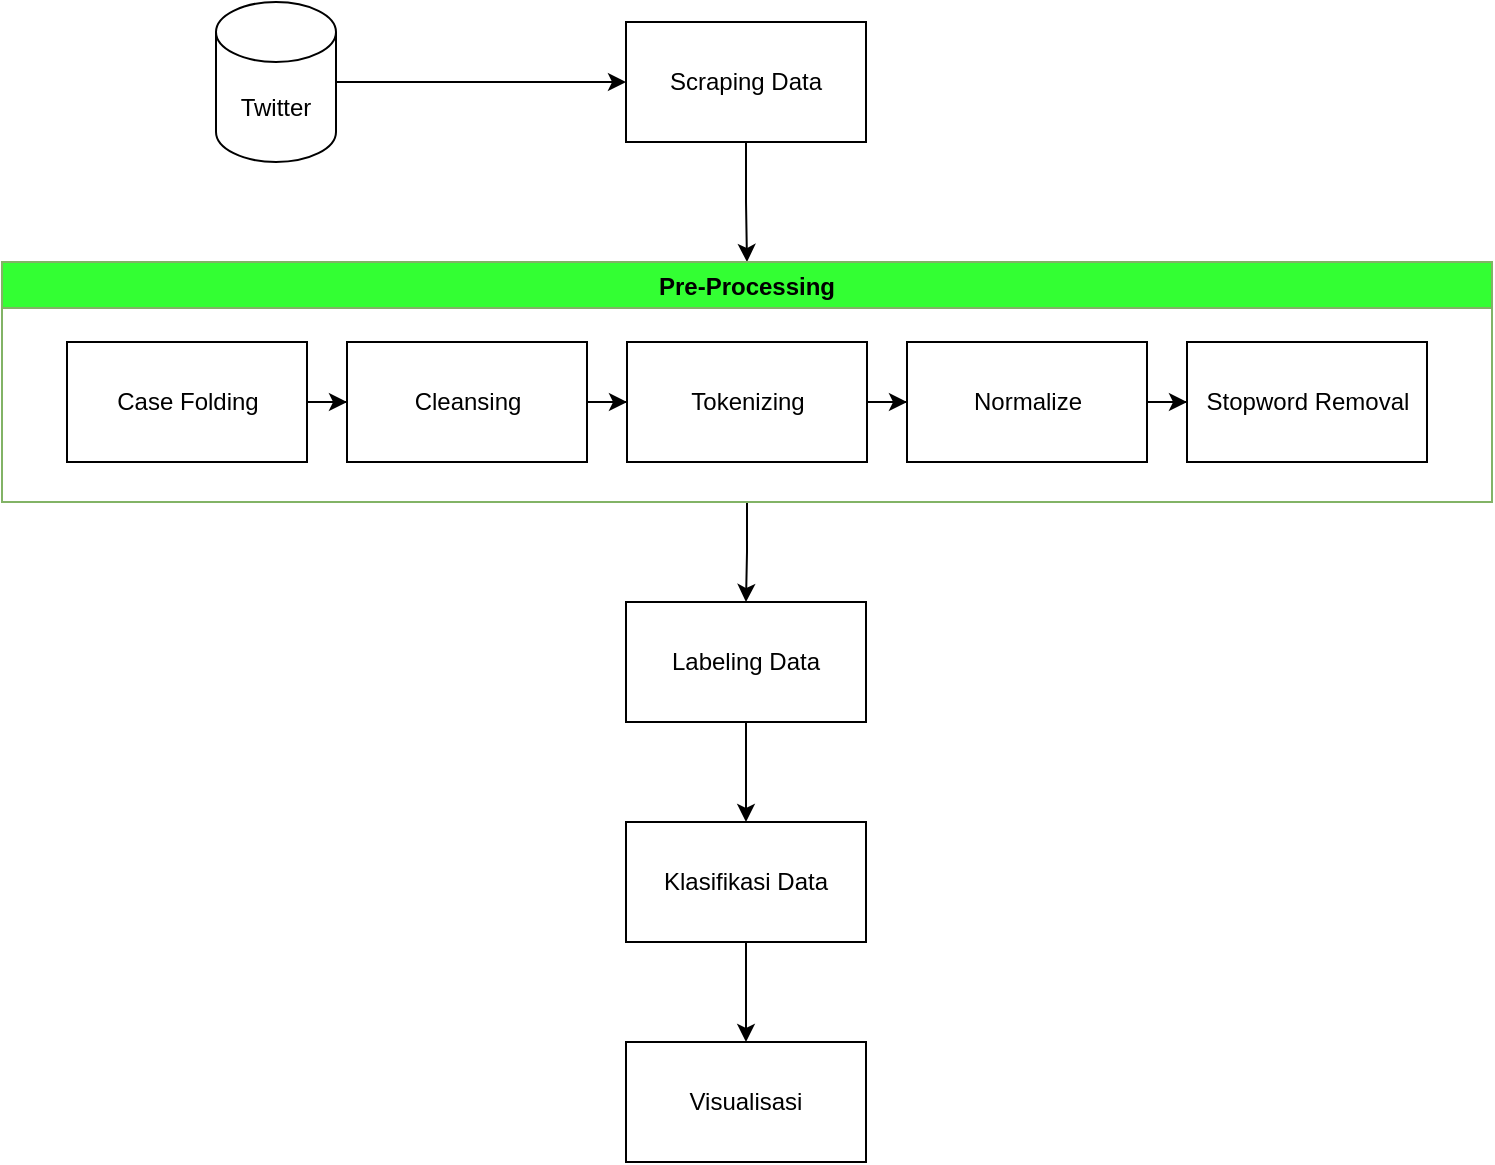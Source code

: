 <mxfile version="18.0.3" type="onedrive" pages="3"><diagram id="3hr5E5DkQszinLNLfweN" name="Flowchart-Utama"><mxGraphModel grid="1" page="1" gridSize="10" guides="1" tooltips="1" connect="1" arrows="1" fold="1" pageScale="1" pageWidth="850" pageHeight="1100" math="0" shadow="0"><root><mxCell id="0"/><mxCell id="1" parent="0"/><mxCell id="Vw9i34_FjWmEh-uhaYAY-3" style="edgeStyle=orthogonalEdgeStyle;rounded=0;orthogonalLoop=1;jettySize=auto;html=1;" edge="1" parent="1" source="Vw9i34_FjWmEh-uhaYAY-1" target="Vw9i34_FjWmEh-uhaYAY-2"><mxGeometry relative="1" as="geometry"/></mxCell><mxCell id="Vw9i34_FjWmEh-uhaYAY-1" value="Twitter" style="shape=cylinder3;whiteSpace=wrap;html=1;boundedLbl=1;backgroundOutline=1;size=15;" vertex="1" parent="1"><mxGeometry x="160" y="40" width="60" height="80" as="geometry"/></mxCell><mxCell id="Vw9i34_FjWmEh-uhaYAY-16" style="edgeStyle=orthogonalEdgeStyle;rounded=0;orthogonalLoop=1;jettySize=auto;html=1;exitX=0.5;exitY=1;exitDx=0;exitDy=0;" edge="1" parent="1" source="Vw9i34_FjWmEh-uhaYAY-2" target="Vw9i34_FjWmEh-uhaYAY-4"><mxGeometry relative="1" as="geometry"/></mxCell><mxCell id="Vw9i34_FjWmEh-uhaYAY-2" value="Scraping Data" style="rounded=0;whiteSpace=wrap;html=1;" vertex="1" parent="1"><mxGeometry x="365" y="50" width="120" height="60" as="geometry"/></mxCell><mxCell id="Vw9i34_FjWmEh-uhaYAY-23" value="" style="edgeStyle=orthogonalEdgeStyle;rounded=0;orthogonalLoop=1;jettySize=auto;html=1;" edge="1" parent="1" source="Vw9i34_FjWmEh-uhaYAY-4" target="Vw9i34_FjWmEh-uhaYAY-22"><mxGeometry relative="1" as="geometry"/></mxCell><mxCell id="Vw9i34_FjWmEh-uhaYAY-4" value="Pre-Processing" style="swimlane;fillColor=#33FF33;strokeColor=#82b366;gradientColor=none;swimlaneFillColor=default;rounded=0;glass=0;" vertex="1" parent="1"><mxGeometry x="53" y="170" width="745" height="120" as="geometry"/></mxCell><mxCell id="Vw9i34_FjWmEh-uhaYAY-8" value="" style="edgeStyle=orthogonalEdgeStyle;rounded=0;orthogonalLoop=1;jettySize=auto;html=1;" edge="1" parent="Vw9i34_FjWmEh-uhaYAY-4" source="Vw9i34_FjWmEh-uhaYAY-6" target="Vw9i34_FjWmEh-uhaYAY-7"><mxGeometry relative="1" as="geometry"/></mxCell><mxCell id="Vw9i34_FjWmEh-uhaYAY-6" value="Case Folding" style="rounded=0;whiteSpace=wrap;html=1;" vertex="1" parent="Vw9i34_FjWmEh-uhaYAY-4"><mxGeometry x="32.5" y="40" width="120" height="60" as="geometry"/></mxCell><mxCell id="Vw9i34_FjWmEh-uhaYAY-10" value="" style="edgeStyle=orthogonalEdgeStyle;rounded=0;orthogonalLoop=1;jettySize=auto;html=1;" edge="1" parent="Vw9i34_FjWmEh-uhaYAY-4" source="Vw9i34_FjWmEh-uhaYAY-7" target="Vw9i34_FjWmEh-uhaYAY-9"><mxGeometry relative="1" as="geometry"/></mxCell><mxCell id="Vw9i34_FjWmEh-uhaYAY-7" value="Cleansing" style="whiteSpace=wrap;html=1;rounded=0;" vertex="1" parent="Vw9i34_FjWmEh-uhaYAY-4"><mxGeometry x="172.5" y="40" width="120" height="60" as="geometry"/></mxCell><mxCell id="Vw9i34_FjWmEh-uhaYAY-12" value="" style="edgeStyle=orthogonalEdgeStyle;rounded=0;orthogonalLoop=1;jettySize=auto;html=1;" edge="1" parent="Vw9i34_FjWmEh-uhaYAY-4" source="Vw9i34_FjWmEh-uhaYAY-9" target="Vw9i34_FjWmEh-uhaYAY-11"><mxGeometry relative="1" as="geometry"/></mxCell><mxCell id="Vw9i34_FjWmEh-uhaYAY-9" value="Tokenizing" style="whiteSpace=wrap;html=1;rounded=0;" vertex="1" parent="Vw9i34_FjWmEh-uhaYAY-4"><mxGeometry x="312.5" y="40" width="120" height="60" as="geometry"/></mxCell><mxCell id="Vw9i34_FjWmEh-uhaYAY-14" value="" style="edgeStyle=orthogonalEdgeStyle;rounded=0;orthogonalLoop=1;jettySize=auto;html=1;" edge="1" parent="Vw9i34_FjWmEh-uhaYAY-4" source="Vw9i34_FjWmEh-uhaYAY-11" target="Vw9i34_FjWmEh-uhaYAY-13"><mxGeometry relative="1" as="geometry"/></mxCell><mxCell id="Vw9i34_FjWmEh-uhaYAY-11" value="Normalize" style="whiteSpace=wrap;html=1;rounded=0;" vertex="1" parent="Vw9i34_FjWmEh-uhaYAY-4"><mxGeometry x="452.5" y="40" width="120" height="60" as="geometry"/></mxCell><mxCell id="Vw9i34_FjWmEh-uhaYAY-13" value="Stopword Removal" style="whiteSpace=wrap;html=1;rounded=0;" vertex="1" parent="Vw9i34_FjWmEh-uhaYAY-4"><mxGeometry x="592.5" y="40" width="120" height="60" as="geometry"/></mxCell><mxCell id="Vw9i34_FjWmEh-uhaYAY-25" value="" style="edgeStyle=orthogonalEdgeStyle;rounded=0;orthogonalLoop=1;jettySize=auto;html=1;" edge="1" parent="1" source="Vw9i34_FjWmEh-uhaYAY-22" target="Vw9i34_FjWmEh-uhaYAY-24"><mxGeometry relative="1" as="geometry"/></mxCell><mxCell id="Vw9i34_FjWmEh-uhaYAY-22" value="Labeling Data" style="rounded=0;whiteSpace=wrap;html=1;fillColor=default;strokeColor=default;fontStyle=0;startSize=23;gradientColor=none;swimlaneFillColor=default;glass=0;" vertex="1" parent="1"><mxGeometry x="365" y="340" width="120" height="60" as="geometry"/></mxCell><mxCell id="Vw9i34_FjWmEh-uhaYAY-27" value="" style="edgeStyle=orthogonalEdgeStyle;rounded=0;orthogonalLoop=1;jettySize=auto;html=1;" edge="1" parent="1" source="Vw9i34_FjWmEh-uhaYAY-24" target="Vw9i34_FjWmEh-uhaYAY-26"><mxGeometry relative="1" as="geometry"/></mxCell><mxCell id="Vw9i34_FjWmEh-uhaYAY-24" value="Klasifikasi Data" style="whiteSpace=wrap;html=1;fillColor=default;rounded=0;fontStyle=0;startSize=23;gradientColor=none;swimlaneFillColor=default;glass=0;" vertex="1" parent="1"><mxGeometry x="365" y="450" width="120" height="60" as="geometry"/></mxCell><mxCell id="Vw9i34_FjWmEh-uhaYAY-26" value="Visualisasi" style="whiteSpace=wrap;html=1;fillColor=default;rounded=0;fontStyle=0;startSize=23;gradientColor=none;swimlaneFillColor=default;glass=0;" vertex="1" parent="1"><mxGeometry x="365" y="560" width="120" height="60" as="geometry"/></mxCell></root></mxGraphModel></diagram><diagram id="Y-bDsKaYgB7iPQMMAcI8" name="Flowchart-Pelabelan-Data"><mxGraphModel grid="1" page="1" gridSize="10" guides="1" tooltips="1" connect="1" arrows="1" fold="1" pageScale="1" pageWidth="850" pageHeight="1100" math="0" shadow="0"><root><mxCell id="0"/><mxCell id="1" parent="0"/><mxCell id="jbnKEDTpWxmRszgAgxt8-3" value="" style="edgeStyle=orthogonalEdgeStyle;rounded=0;orthogonalLoop=1;jettySize=auto;html=1;" edge="1" parent="1" source="jbnKEDTpWxmRszgAgxt8-1" target="jbnKEDTpWxmRszgAgxt8-2"><mxGeometry relative="1" as="geometry"/></mxCell><mxCell id="jbnKEDTpWxmRszgAgxt8-1" value="Scraping Data" style="rounded=0;whiteSpace=wrap;html=1;glass=0;strokeColor=default;fillColor=none;gradientColor=none;" vertex="1" parent="1"><mxGeometry x="200" y="40" width="120" height="60" as="geometry"/></mxCell><mxCell id="jbnKEDTpWxmRszgAgxt8-9" value="" style="edgeStyle=orthogonalEdgeStyle;rounded=0;orthogonalLoop=1;jettySize=auto;html=1;" edge="1" parent="1" source="jbnKEDTpWxmRszgAgxt8-2" target="jbnKEDTpWxmRszgAgxt8-8"><mxGeometry relative="1" as="geometry"/></mxCell><mxCell id="jbnKEDTpWxmRszgAgxt8-2" value="Pre-Processing" style="whiteSpace=wrap;html=1;fillColor=none;rounded=0;glass=0;gradientColor=none;" vertex="1" parent="1"><mxGeometry x="360" y="40" width="120" height="60" as="geometry"/></mxCell><mxCell id="jbnKEDTpWxmRszgAgxt8-7" value="" style="edgeStyle=orthogonalEdgeStyle;rounded=0;orthogonalLoop=1;jettySize=auto;html=1;" edge="1" parent="1" source="jbnKEDTpWxmRszgAgxt8-6" target="jbnKEDTpWxmRszgAgxt8-1"><mxGeometry relative="1" as="geometry"/></mxCell><mxCell id="jbnKEDTpWxmRszgAgxt8-6" value="&lt;div&gt;Twitter&lt;/div&gt;" style="shape=cylinder3;whiteSpace=wrap;html=1;boundedLbl=1;backgroundOutline=1;size=15;rounded=0;glass=0;strokeColor=default;fillColor=none;gradientColor=none;" vertex="1" parent="1"><mxGeometry x="100" y="30" width="60" height="80" as="geometry"/></mxCell><mxCell id="K4lteGODchlKNsXWm0yt-2" value="" style="edgeStyle=orthogonalEdgeStyle;rounded=0;orthogonalLoop=1;jettySize=auto;html=1;" edge="1" parent="1" source="jbnKEDTpWxmRszgAgxt8-8" target="K4lteGODchlKNsXWm0yt-1"><mxGeometry relative="1" as="geometry"/></mxCell><mxCell id="jbnKEDTpWxmRszgAgxt8-8" value="Pelabelan Data Menggunakan VADER" style="whiteSpace=wrap;html=1;fillColor=none;rounded=0;glass=0;gradientColor=none;" vertex="1" parent="1"><mxGeometry x="360" y="150" width="120" height="60" as="geometry"/></mxCell><mxCell id="jbnKEDTpWxmRszgAgxt8-11" value="" style="edgeStyle=orthogonalEdgeStyle;rounded=0;orthogonalLoop=1;jettySize=auto;html=1;" edge="1" parent="1" source="jbnKEDTpWxmRszgAgxt8-10" target="jbnKEDTpWxmRszgAgxt8-8"><mxGeometry relative="1" as="geometry"/></mxCell><mxCell id="jbnKEDTpWxmRszgAgxt8-10" value="Inset Lexicon" style="shape=cylinder3;whiteSpace=wrap;html=1;boundedLbl=1;backgroundOutline=1;size=15;rounded=0;glass=0;strokeColor=default;fillColor=none;gradientColor=none;" vertex="1" parent="1"><mxGeometry x="540" y="140" width="60" height="80" as="geometry"/></mxCell><mxCell id="jbnKEDTpWxmRszgAgxt8-15" value="" style="edgeStyle=orthogonalEdgeStyle;rounded=0;orthogonalLoop=1;jettySize=auto;html=1;" edge="1" parent="1" source="jbnKEDTpWxmRszgAgxt8-12" target="jbnKEDTpWxmRszgAgxt8-14"><mxGeometry relative="1" as="geometry"/></mxCell><mxCell id="jbnKEDTpWxmRszgAgxt8-12" value="&lt;div&gt;Klasifikasi Data Test Menggunakan SVM &amp;amp; KNN&lt;/div&gt;" style="whiteSpace=wrap;html=1;fillColor=none;rounded=0;glass=0;gradientColor=none;" vertex="1" parent="1"><mxGeometry x="220" y="250" width="120" height="60" as="geometry"/></mxCell><mxCell id="jbnKEDTpWxmRszgAgxt8-14" value="Visualisasi Data" style="whiteSpace=wrap;html=1;fillColor=none;rounded=0;glass=0;gradientColor=none;" vertex="1" parent="1"><mxGeometry x="70" y="250" width="120" height="60" as="geometry"/></mxCell><mxCell id="K4lteGODchlKNsXWm0yt-3" value="" style="edgeStyle=orthogonalEdgeStyle;rounded=0;orthogonalLoop=1;jettySize=auto;html=1;" edge="1" parent="1" source="K4lteGODchlKNsXWm0yt-1" target="jbnKEDTpWxmRszgAgxt8-12"><mxGeometry relative="1" as="geometry"/></mxCell><mxCell id="K4lteGODchlKNsXWm0yt-1" value="&lt;div&gt;Pemodelan Data Train Menggunakan SVM &amp;amp; KNN&lt;/div&gt;" style="whiteSpace=wrap;html=1;fillColor=none;rounded=0;glass=0;gradientColor=none;" vertex="1" parent="1"><mxGeometry x="360" y="250" width="120" height="60" as="geometry"/></mxCell></root></mxGraphModel></diagram><diagram id="tWaKCJo7ltywXczPcuAb" name="Flowchart-Klasifikasi"><mxGraphModel grid="1" page="1" gridSize="10" guides="1" tooltips="1" connect="1" arrows="1" fold="1" pageScale="1" pageWidth="850" pageHeight="1100" math="0" shadow="0"><root><mxCell id="0"/><mxCell id="1" parent="0"/><mxCell id="nYTyMvwmjA6FUYt7aMPd-1" value="" style="edgeStyle=orthogonalEdgeStyle;rounded=0;orthogonalLoop=1;jettySize=auto;html=1;" edge="1" parent="1" source="nYTyMvwmjA6FUYt7aMPd-2" target="nYTyMvwmjA6FUYt7aMPd-4"><mxGeometry relative="1" as="geometry"/></mxCell><mxCell id="nYTyMvwmjA6FUYt7aMPd-2" value="Scraping Data" style="rounded=0;whiteSpace=wrap;html=1;glass=0;strokeColor=default;fillColor=none;gradientColor=none;" vertex="1" parent="1"><mxGeometry x="200" y="40" width="120" height="60" as="geometry"/></mxCell><mxCell id="nYTyMvwmjA6FUYt7aMPd-3" value="" style="edgeStyle=orthogonalEdgeStyle;rounded=0;orthogonalLoop=1;jettySize=auto;html=1;" edge="1" parent="1" source="nYTyMvwmjA6FUYt7aMPd-4" target="nYTyMvwmjA6FUYt7aMPd-8"><mxGeometry relative="1" as="geometry"/></mxCell><mxCell id="nYTyMvwmjA6FUYt7aMPd-4" value="Pre-Processing" style="whiteSpace=wrap;html=1;fillColor=none;rounded=0;glass=0;gradientColor=none;" vertex="1" parent="1"><mxGeometry x="360" y="40" width="120" height="60" as="geometry"/></mxCell><mxCell id="nYTyMvwmjA6FUYt7aMPd-5" value="" style="edgeStyle=orthogonalEdgeStyle;rounded=0;orthogonalLoop=1;jettySize=auto;html=1;" edge="1" parent="1" source="nYTyMvwmjA6FUYt7aMPd-6" target="nYTyMvwmjA6FUYt7aMPd-2"><mxGeometry relative="1" as="geometry"/></mxCell><mxCell id="nYTyMvwmjA6FUYt7aMPd-6" value="&lt;div&gt;Twitter&lt;/div&gt;" style="shape=cylinder3;whiteSpace=wrap;html=1;boundedLbl=1;backgroundOutline=1;size=15;rounded=0;glass=0;strokeColor=default;fillColor=none;gradientColor=none;" vertex="1" parent="1"><mxGeometry x="100" y="30" width="60" height="80" as="geometry"/></mxCell><mxCell id="9njYq4tmX3vqlCsYMblv-4" value="" style="edgeStyle=orthogonalEdgeStyle;rounded=0;orthogonalLoop=1;jettySize=auto;html=1;" edge="1" parent="1" source="nYTyMvwmjA6FUYt7aMPd-8" target="9njYq4tmX3vqlCsYMblv-3"><mxGeometry relative="1" as="geometry"/></mxCell><mxCell id="nYTyMvwmjA6FUYt7aMPd-8" value="&lt;div&gt;Pelabelan Data&lt;/div&gt;&lt;div&gt;&lt;br&gt;&lt;/div&gt;" style="whiteSpace=wrap;html=1;fillColor=none;rounded=0;glass=0;gradientColor=none;" vertex="1" parent="1"><mxGeometry x="520" y="40" width="120" height="60" as="geometry"/></mxCell><mxCell id="9njYq4tmX3vqlCsYMblv-6" style="edgeStyle=orthogonalEdgeStyle;rounded=0;orthogonalLoop=1;jettySize=auto;html=1;entryX=1;entryY=0.5;entryDx=0;entryDy=0;" edge="1" parent="1" source="nYTyMvwmjA6FUYt7aMPd-12" target="9njYq4tmX3vqlCsYMblv-1"><mxGeometry relative="1" as="geometry"/></mxCell><mxCell id="9njYq4tmX3vqlCsYMblv-7" style="edgeStyle=orthogonalEdgeStyle;rounded=0;orthogonalLoop=1;jettySize=auto;html=1;entryX=1;entryY=0.5;entryDx=0;entryDy=0;" edge="1" parent="1" source="nYTyMvwmjA6FUYt7aMPd-12" target="9njYq4tmX3vqlCsYMblv-2"><mxGeometry relative="1" as="geometry"/></mxCell><mxCell id="nYTyMvwmjA6FUYt7aMPd-12" value="Pembobotan Data Menggunakan TF-IDF " style="whiteSpace=wrap;html=1;fillColor=none;rounded=0;glass=0;gradientColor=none;" vertex="1" parent="1"><mxGeometry x="520" y="240" width="120" height="60" as="geometry"/></mxCell><mxCell id="nYTyMvwmjA6FUYt7aMPd-13" value="Visualisasi Data" style="whiteSpace=wrap;html=1;fillColor=none;rounded=0;glass=0;gradientColor=none;" vertex="1" parent="1"><mxGeometry x="50" y="250" width="120" height="60" as="geometry"/></mxCell><mxCell id="LDAXYP_Nay0C15HHRetH-4" value="" style="edgeStyle=orthogonalEdgeStyle;rounded=0;orthogonalLoop=1;jettySize=auto;html=1;" edge="1" parent="1" source="9njYq4tmX3vqlCsYMblv-1" target="LDAXYP_Nay0C15HHRetH-1"><mxGeometry relative="1" as="geometry"/></mxCell><mxCell id="9njYq4tmX3vqlCsYMblv-1" value="Pemodelan Data &lt;i&gt;Train&lt;/i&gt; Menggunakan SVM" style="whiteSpace=wrap;html=1;fillColor=none;rounded=0;glass=0;gradientColor=none;" vertex="1" parent="1"><mxGeometry x="360" y="210" width="120" height="60" as="geometry"/></mxCell><mxCell id="LDAXYP_Nay0C15HHRetH-3" value="" style="edgeStyle=orthogonalEdgeStyle;rounded=0;orthogonalLoop=1;jettySize=auto;html=1;" edge="1" parent="1" source="9njYq4tmX3vqlCsYMblv-2" target="LDAXYP_Nay0C15HHRetH-2"><mxGeometry relative="1" as="geometry"/></mxCell><mxCell id="9njYq4tmX3vqlCsYMblv-2" value="Pemodelan Data &lt;i&gt;Train&lt;/i&gt; Menggunakan KNN" style="whiteSpace=wrap;html=1;fillColor=none;rounded=0;glass=0;gradientColor=none;" vertex="1" parent="1"><mxGeometry x="360" y="300" width="120" height="60" as="geometry"/></mxCell><mxCell id="9njYq4tmX3vqlCsYMblv-5" value="" style="edgeStyle=orthogonalEdgeStyle;rounded=0;orthogonalLoop=1;jettySize=auto;html=1;" edge="1" parent="1" source="9njYq4tmX3vqlCsYMblv-3" target="nYTyMvwmjA6FUYt7aMPd-12"><mxGeometry relative="1" as="geometry"/></mxCell><mxCell id="9njYq4tmX3vqlCsYMblv-3" value="Split Data" style="whiteSpace=wrap;html=1;fillColor=none;rounded=0;glass=0;gradientColor=none;" vertex="1" parent="1"><mxGeometry x="520" y="140" width="120" height="60" as="geometry"/></mxCell><mxCell id="LDAXYP_Nay0C15HHRetH-5" style="edgeStyle=orthogonalEdgeStyle;rounded=0;orthogonalLoop=1;jettySize=auto;html=1;entryX=1;entryY=0.5;entryDx=0;entryDy=0;" edge="1" parent="1" source="LDAXYP_Nay0C15HHRetH-1" target="nYTyMvwmjA6FUYt7aMPd-13"><mxGeometry relative="1" as="geometry"/></mxCell><mxCell id="LDAXYP_Nay0C15HHRetH-1" value="Klasifikasi Data &lt;i&gt;Test&lt;/i&gt; Menggunakan Model SVM" style="whiteSpace=wrap;html=1;fillColor=none;rounded=0;glass=0;gradientColor=none;" vertex="1" parent="1"><mxGeometry x="210" y="210" width="120" height="60" as="geometry"/></mxCell><mxCell id="LDAXYP_Nay0C15HHRetH-6" style="edgeStyle=orthogonalEdgeStyle;rounded=0;orthogonalLoop=1;jettySize=auto;html=1;entryX=1;entryY=0.5;entryDx=0;entryDy=0;" edge="1" parent="1" source="LDAXYP_Nay0C15HHRetH-2" target="nYTyMvwmjA6FUYt7aMPd-13"><mxGeometry relative="1" as="geometry"/></mxCell><mxCell id="LDAXYP_Nay0C15HHRetH-2" value="Klasifikasi Data &lt;i&gt;Test&lt;/i&gt; Menggunakan Model KNN" style="whiteSpace=wrap;html=1;fillColor=none;rounded=0;glass=0;gradientColor=none;" vertex="1" parent="1"><mxGeometry x="210" y="300" width="120" height="60" as="geometry"/></mxCell></root></mxGraphModel></diagram></mxfile>
